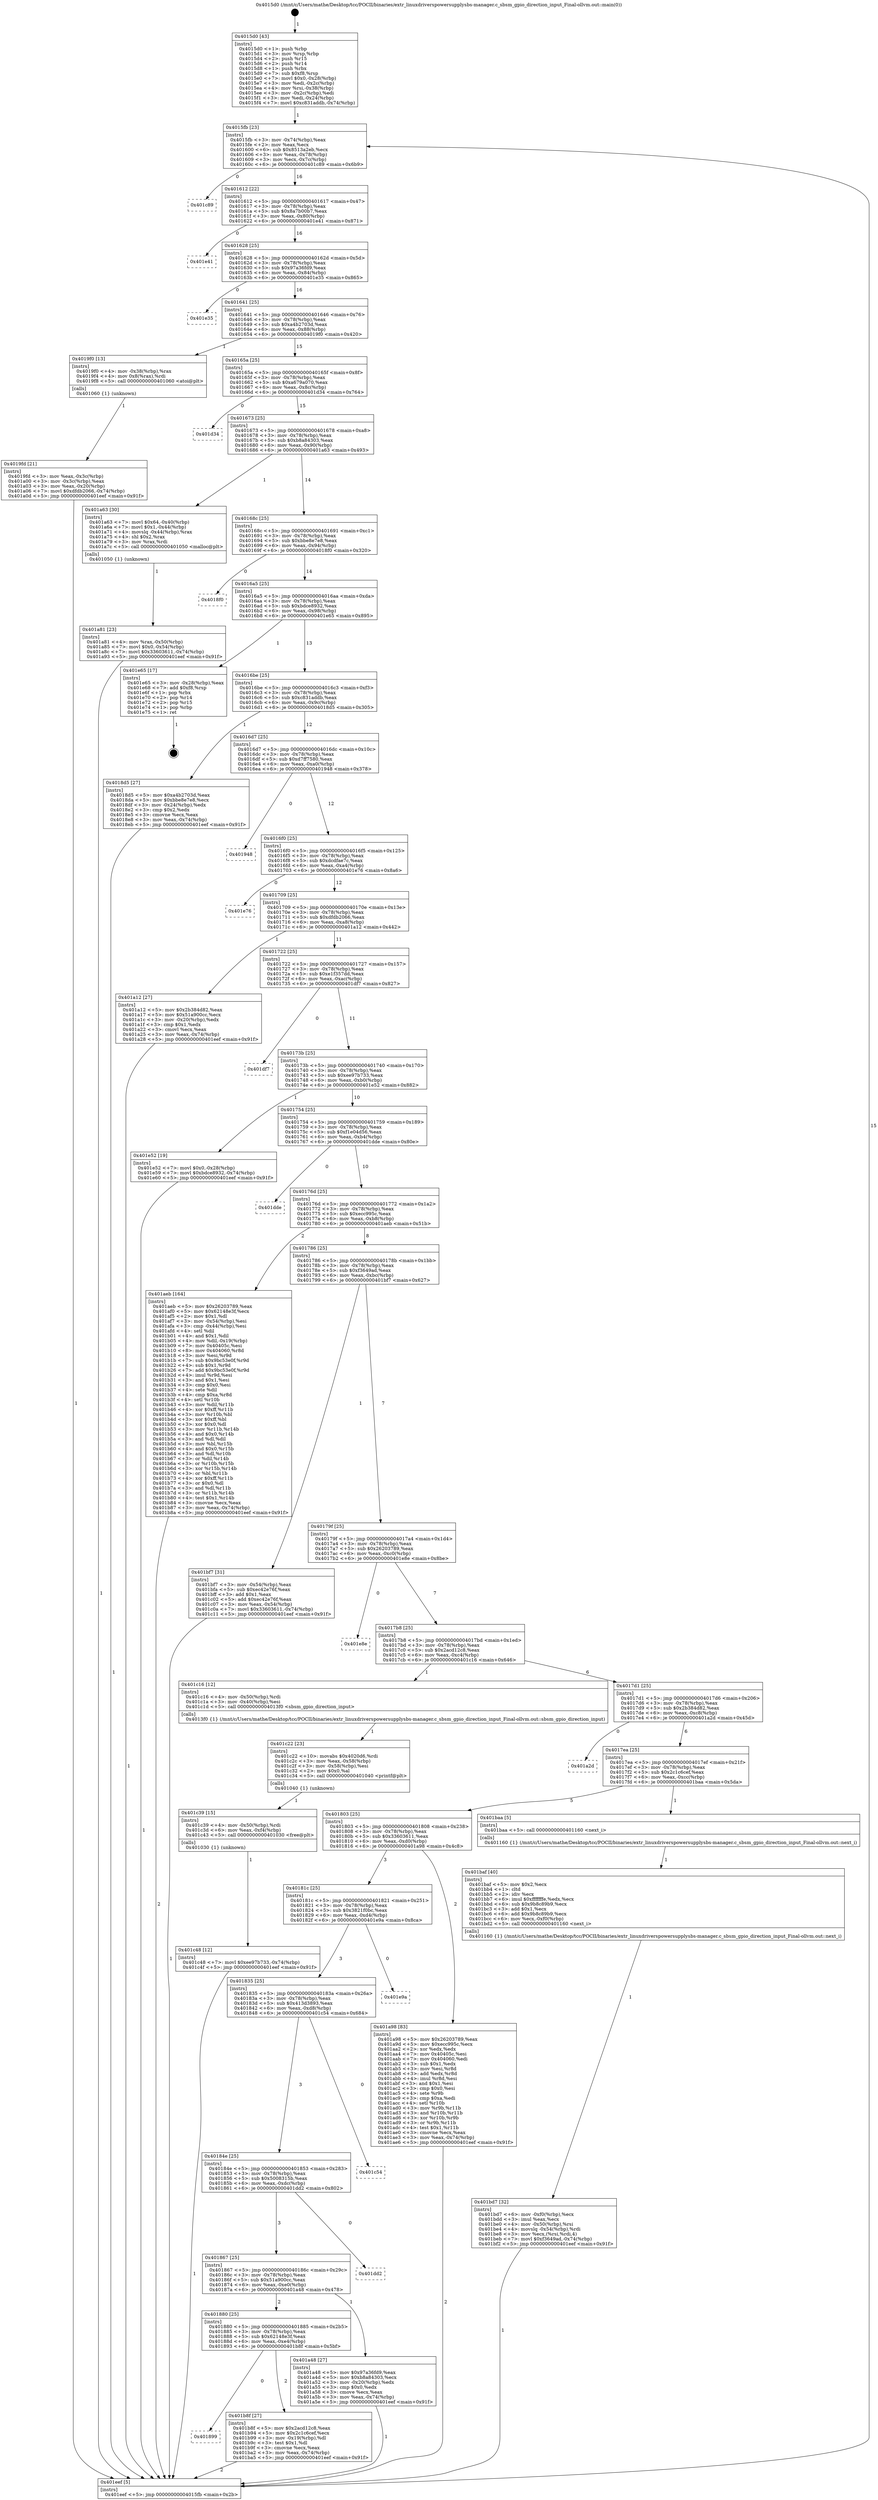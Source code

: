 digraph "0x4015d0" {
  label = "0x4015d0 (/mnt/c/Users/mathe/Desktop/tcc/POCII/binaries/extr_linuxdriverspowersupplysbs-manager.c_sbsm_gpio_direction_input_Final-ollvm.out::main(0))"
  labelloc = "t"
  node[shape=record]

  Entry [label="",width=0.3,height=0.3,shape=circle,fillcolor=black,style=filled]
  "0x4015fb" [label="{
     0x4015fb [23]\l
     | [instrs]\l
     &nbsp;&nbsp;0x4015fb \<+3\>: mov -0x74(%rbp),%eax\l
     &nbsp;&nbsp;0x4015fe \<+2\>: mov %eax,%ecx\l
     &nbsp;&nbsp;0x401600 \<+6\>: sub $0x8513a2eb,%ecx\l
     &nbsp;&nbsp;0x401606 \<+3\>: mov %eax,-0x78(%rbp)\l
     &nbsp;&nbsp;0x401609 \<+3\>: mov %ecx,-0x7c(%rbp)\l
     &nbsp;&nbsp;0x40160c \<+6\>: je 0000000000401c89 \<main+0x6b9\>\l
  }"]
  "0x401c89" [label="{
     0x401c89\l
  }", style=dashed]
  "0x401612" [label="{
     0x401612 [22]\l
     | [instrs]\l
     &nbsp;&nbsp;0x401612 \<+5\>: jmp 0000000000401617 \<main+0x47\>\l
     &nbsp;&nbsp;0x401617 \<+3\>: mov -0x78(%rbp),%eax\l
     &nbsp;&nbsp;0x40161a \<+5\>: sub $0x8a7b00b7,%eax\l
     &nbsp;&nbsp;0x40161f \<+3\>: mov %eax,-0x80(%rbp)\l
     &nbsp;&nbsp;0x401622 \<+6\>: je 0000000000401e41 \<main+0x871\>\l
  }"]
  Exit [label="",width=0.3,height=0.3,shape=circle,fillcolor=black,style=filled,peripheries=2]
  "0x401e41" [label="{
     0x401e41\l
  }", style=dashed]
  "0x401628" [label="{
     0x401628 [25]\l
     | [instrs]\l
     &nbsp;&nbsp;0x401628 \<+5\>: jmp 000000000040162d \<main+0x5d\>\l
     &nbsp;&nbsp;0x40162d \<+3\>: mov -0x78(%rbp),%eax\l
     &nbsp;&nbsp;0x401630 \<+5\>: sub $0x97a36fd9,%eax\l
     &nbsp;&nbsp;0x401635 \<+6\>: mov %eax,-0x84(%rbp)\l
     &nbsp;&nbsp;0x40163b \<+6\>: je 0000000000401e35 \<main+0x865\>\l
  }"]
  "0x401c48" [label="{
     0x401c48 [12]\l
     | [instrs]\l
     &nbsp;&nbsp;0x401c48 \<+7\>: movl $0xee97b733,-0x74(%rbp)\l
     &nbsp;&nbsp;0x401c4f \<+5\>: jmp 0000000000401eef \<main+0x91f\>\l
  }"]
  "0x401e35" [label="{
     0x401e35\l
  }", style=dashed]
  "0x401641" [label="{
     0x401641 [25]\l
     | [instrs]\l
     &nbsp;&nbsp;0x401641 \<+5\>: jmp 0000000000401646 \<main+0x76\>\l
     &nbsp;&nbsp;0x401646 \<+3\>: mov -0x78(%rbp),%eax\l
     &nbsp;&nbsp;0x401649 \<+5\>: sub $0xa4b2703d,%eax\l
     &nbsp;&nbsp;0x40164e \<+6\>: mov %eax,-0x88(%rbp)\l
     &nbsp;&nbsp;0x401654 \<+6\>: je 00000000004019f0 \<main+0x420\>\l
  }"]
  "0x401c39" [label="{
     0x401c39 [15]\l
     | [instrs]\l
     &nbsp;&nbsp;0x401c39 \<+4\>: mov -0x50(%rbp),%rdi\l
     &nbsp;&nbsp;0x401c3d \<+6\>: mov %eax,-0xf4(%rbp)\l
     &nbsp;&nbsp;0x401c43 \<+5\>: call 0000000000401030 \<free@plt\>\l
     | [calls]\l
     &nbsp;&nbsp;0x401030 \{1\} (unknown)\l
  }"]
  "0x4019f0" [label="{
     0x4019f0 [13]\l
     | [instrs]\l
     &nbsp;&nbsp;0x4019f0 \<+4\>: mov -0x38(%rbp),%rax\l
     &nbsp;&nbsp;0x4019f4 \<+4\>: mov 0x8(%rax),%rdi\l
     &nbsp;&nbsp;0x4019f8 \<+5\>: call 0000000000401060 \<atoi@plt\>\l
     | [calls]\l
     &nbsp;&nbsp;0x401060 \{1\} (unknown)\l
  }"]
  "0x40165a" [label="{
     0x40165a [25]\l
     | [instrs]\l
     &nbsp;&nbsp;0x40165a \<+5\>: jmp 000000000040165f \<main+0x8f\>\l
     &nbsp;&nbsp;0x40165f \<+3\>: mov -0x78(%rbp),%eax\l
     &nbsp;&nbsp;0x401662 \<+5\>: sub $0xa679a070,%eax\l
     &nbsp;&nbsp;0x401667 \<+6\>: mov %eax,-0x8c(%rbp)\l
     &nbsp;&nbsp;0x40166d \<+6\>: je 0000000000401d34 \<main+0x764\>\l
  }"]
  "0x401c22" [label="{
     0x401c22 [23]\l
     | [instrs]\l
     &nbsp;&nbsp;0x401c22 \<+10\>: movabs $0x4020d6,%rdi\l
     &nbsp;&nbsp;0x401c2c \<+3\>: mov %eax,-0x58(%rbp)\l
     &nbsp;&nbsp;0x401c2f \<+3\>: mov -0x58(%rbp),%esi\l
     &nbsp;&nbsp;0x401c32 \<+2\>: mov $0x0,%al\l
     &nbsp;&nbsp;0x401c34 \<+5\>: call 0000000000401040 \<printf@plt\>\l
     | [calls]\l
     &nbsp;&nbsp;0x401040 \{1\} (unknown)\l
  }"]
  "0x401d34" [label="{
     0x401d34\l
  }", style=dashed]
  "0x401673" [label="{
     0x401673 [25]\l
     | [instrs]\l
     &nbsp;&nbsp;0x401673 \<+5\>: jmp 0000000000401678 \<main+0xa8\>\l
     &nbsp;&nbsp;0x401678 \<+3\>: mov -0x78(%rbp),%eax\l
     &nbsp;&nbsp;0x40167b \<+5\>: sub $0xb8a84303,%eax\l
     &nbsp;&nbsp;0x401680 \<+6\>: mov %eax,-0x90(%rbp)\l
     &nbsp;&nbsp;0x401686 \<+6\>: je 0000000000401a63 \<main+0x493\>\l
  }"]
  "0x401bd7" [label="{
     0x401bd7 [32]\l
     | [instrs]\l
     &nbsp;&nbsp;0x401bd7 \<+6\>: mov -0xf0(%rbp),%ecx\l
     &nbsp;&nbsp;0x401bdd \<+3\>: imul %eax,%ecx\l
     &nbsp;&nbsp;0x401be0 \<+4\>: mov -0x50(%rbp),%rsi\l
     &nbsp;&nbsp;0x401be4 \<+4\>: movslq -0x54(%rbp),%rdi\l
     &nbsp;&nbsp;0x401be8 \<+3\>: mov %ecx,(%rsi,%rdi,4)\l
     &nbsp;&nbsp;0x401beb \<+7\>: movl $0xf3649ad,-0x74(%rbp)\l
     &nbsp;&nbsp;0x401bf2 \<+5\>: jmp 0000000000401eef \<main+0x91f\>\l
  }"]
  "0x401a63" [label="{
     0x401a63 [30]\l
     | [instrs]\l
     &nbsp;&nbsp;0x401a63 \<+7\>: movl $0x64,-0x40(%rbp)\l
     &nbsp;&nbsp;0x401a6a \<+7\>: movl $0x1,-0x44(%rbp)\l
     &nbsp;&nbsp;0x401a71 \<+4\>: movslq -0x44(%rbp),%rax\l
     &nbsp;&nbsp;0x401a75 \<+4\>: shl $0x2,%rax\l
     &nbsp;&nbsp;0x401a79 \<+3\>: mov %rax,%rdi\l
     &nbsp;&nbsp;0x401a7c \<+5\>: call 0000000000401050 \<malloc@plt\>\l
     | [calls]\l
     &nbsp;&nbsp;0x401050 \{1\} (unknown)\l
  }"]
  "0x40168c" [label="{
     0x40168c [25]\l
     | [instrs]\l
     &nbsp;&nbsp;0x40168c \<+5\>: jmp 0000000000401691 \<main+0xc1\>\l
     &nbsp;&nbsp;0x401691 \<+3\>: mov -0x78(%rbp),%eax\l
     &nbsp;&nbsp;0x401694 \<+5\>: sub $0xbbe8e7e8,%eax\l
     &nbsp;&nbsp;0x401699 \<+6\>: mov %eax,-0x94(%rbp)\l
     &nbsp;&nbsp;0x40169f \<+6\>: je 00000000004018f0 \<main+0x320\>\l
  }"]
  "0x401baf" [label="{
     0x401baf [40]\l
     | [instrs]\l
     &nbsp;&nbsp;0x401baf \<+5\>: mov $0x2,%ecx\l
     &nbsp;&nbsp;0x401bb4 \<+1\>: cltd\l
     &nbsp;&nbsp;0x401bb5 \<+2\>: idiv %ecx\l
     &nbsp;&nbsp;0x401bb7 \<+6\>: imul $0xfffffffe,%edx,%ecx\l
     &nbsp;&nbsp;0x401bbd \<+6\>: sub $0x9b8c89b9,%ecx\l
     &nbsp;&nbsp;0x401bc3 \<+3\>: add $0x1,%ecx\l
     &nbsp;&nbsp;0x401bc6 \<+6\>: add $0x9b8c89b9,%ecx\l
     &nbsp;&nbsp;0x401bcc \<+6\>: mov %ecx,-0xf0(%rbp)\l
     &nbsp;&nbsp;0x401bd2 \<+5\>: call 0000000000401160 \<next_i\>\l
     | [calls]\l
     &nbsp;&nbsp;0x401160 \{1\} (/mnt/c/Users/mathe/Desktop/tcc/POCII/binaries/extr_linuxdriverspowersupplysbs-manager.c_sbsm_gpio_direction_input_Final-ollvm.out::next_i)\l
  }"]
  "0x4018f0" [label="{
     0x4018f0\l
  }", style=dashed]
  "0x4016a5" [label="{
     0x4016a5 [25]\l
     | [instrs]\l
     &nbsp;&nbsp;0x4016a5 \<+5\>: jmp 00000000004016aa \<main+0xda\>\l
     &nbsp;&nbsp;0x4016aa \<+3\>: mov -0x78(%rbp),%eax\l
     &nbsp;&nbsp;0x4016ad \<+5\>: sub $0xbdce8932,%eax\l
     &nbsp;&nbsp;0x4016b2 \<+6\>: mov %eax,-0x98(%rbp)\l
     &nbsp;&nbsp;0x4016b8 \<+6\>: je 0000000000401e65 \<main+0x895\>\l
  }"]
  "0x401899" [label="{
     0x401899\l
  }", style=dashed]
  "0x401e65" [label="{
     0x401e65 [17]\l
     | [instrs]\l
     &nbsp;&nbsp;0x401e65 \<+3\>: mov -0x28(%rbp),%eax\l
     &nbsp;&nbsp;0x401e68 \<+7\>: add $0xf8,%rsp\l
     &nbsp;&nbsp;0x401e6f \<+1\>: pop %rbx\l
     &nbsp;&nbsp;0x401e70 \<+2\>: pop %r14\l
     &nbsp;&nbsp;0x401e72 \<+2\>: pop %r15\l
     &nbsp;&nbsp;0x401e74 \<+1\>: pop %rbp\l
     &nbsp;&nbsp;0x401e75 \<+1\>: ret\l
  }"]
  "0x4016be" [label="{
     0x4016be [25]\l
     | [instrs]\l
     &nbsp;&nbsp;0x4016be \<+5\>: jmp 00000000004016c3 \<main+0xf3\>\l
     &nbsp;&nbsp;0x4016c3 \<+3\>: mov -0x78(%rbp),%eax\l
     &nbsp;&nbsp;0x4016c6 \<+5\>: sub $0xc831addb,%eax\l
     &nbsp;&nbsp;0x4016cb \<+6\>: mov %eax,-0x9c(%rbp)\l
     &nbsp;&nbsp;0x4016d1 \<+6\>: je 00000000004018d5 \<main+0x305\>\l
  }"]
  "0x401b8f" [label="{
     0x401b8f [27]\l
     | [instrs]\l
     &nbsp;&nbsp;0x401b8f \<+5\>: mov $0x2acd12c8,%eax\l
     &nbsp;&nbsp;0x401b94 \<+5\>: mov $0x2c1c6cef,%ecx\l
     &nbsp;&nbsp;0x401b99 \<+3\>: mov -0x19(%rbp),%dl\l
     &nbsp;&nbsp;0x401b9c \<+3\>: test $0x1,%dl\l
     &nbsp;&nbsp;0x401b9f \<+3\>: cmovne %ecx,%eax\l
     &nbsp;&nbsp;0x401ba2 \<+3\>: mov %eax,-0x74(%rbp)\l
     &nbsp;&nbsp;0x401ba5 \<+5\>: jmp 0000000000401eef \<main+0x91f\>\l
  }"]
  "0x4018d5" [label="{
     0x4018d5 [27]\l
     | [instrs]\l
     &nbsp;&nbsp;0x4018d5 \<+5\>: mov $0xa4b2703d,%eax\l
     &nbsp;&nbsp;0x4018da \<+5\>: mov $0xbbe8e7e8,%ecx\l
     &nbsp;&nbsp;0x4018df \<+3\>: mov -0x24(%rbp),%edx\l
     &nbsp;&nbsp;0x4018e2 \<+3\>: cmp $0x2,%edx\l
     &nbsp;&nbsp;0x4018e5 \<+3\>: cmovne %ecx,%eax\l
     &nbsp;&nbsp;0x4018e8 \<+3\>: mov %eax,-0x74(%rbp)\l
     &nbsp;&nbsp;0x4018eb \<+5\>: jmp 0000000000401eef \<main+0x91f\>\l
  }"]
  "0x4016d7" [label="{
     0x4016d7 [25]\l
     | [instrs]\l
     &nbsp;&nbsp;0x4016d7 \<+5\>: jmp 00000000004016dc \<main+0x10c\>\l
     &nbsp;&nbsp;0x4016dc \<+3\>: mov -0x78(%rbp),%eax\l
     &nbsp;&nbsp;0x4016df \<+5\>: sub $0xd7ff7580,%eax\l
     &nbsp;&nbsp;0x4016e4 \<+6\>: mov %eax,-0xa0(%rbp)\l
     &nbsp;&nbsp;0x4016ea \<+6\>: je 0000000000401948 \<main+0x378\>\l
  }"]
  "0x401eef" [label="{
     0x401eef [5]\l
     | [instrs]\l
     &nbsp;&nbsp;0x401eef \<+5\>: jmp 00000000004015fb \<main+0x2b\>\l
  }"]
  "0x4015d0" [label="{
     0x4015d0 [43]\l
     | [instrs]\l
     &nbsp;&nbsp;0x4015d0 \<+1\>: push %rbp\l
     &nbsp;&nbsp;0x4015d1 \<+3\>: mov %rsp,%rbp\l
     &nbsp;&nbsp;0x4015d4 \<+2\>: push %r15\l
     &nbsp;&nbsp;0x4015d6 \<+2\>: push %r14\l
     &nbsp;&nbsp;0x4015d8 \<+1\>: push %rbx\l
     &nbsp;&nbsp;0x4015d9 \<+7\>: sub $0xf8,%rsp\l
     &nbsp;&nbsp;0x4015e0 \<+7\>: movl $0x0,-0x28(%rbp)\l
     &nbsp;&nbsp;0x4015e7 \<+3\>: mov %edi,-0x2c(%rbp)\l
     &nbsp;&nbsp;0x4015ea \<+4\>: mov %rsi,-0x38(%rbp)\l
     &nbsp;&nbsp;0x4015ee \<+3\>: mov -0x2c(%rbp),%edi\l
     &nbsp;&nbsp;0x4015f1 \<+3\>: mov %edi,-0x24(%rbp)\l
     &nbsp;&nbsp;0x4015f4 \<+7\>: movl $0xc831addb,-0x74(%rbp)\l
  }"]
  "0x4019fd" [label="{
     0x4019fd [21]\l
     | [instrs]\l
     &nbsp;&nbsp;0x4019fd \<+3\>: mov %eax,-0x3c(%rbp)\l
     &nbsp;&nbsp;0x401a00 \<+3\>: mov -0x3c(%rbp),%eax\l
     &nbsp;&nbsp;0x401a03 \<+3\>: mov %eax,-0x20(%rbp)\l
     &nbsp;&nbsp;0x401a06 \<+7\>: movl $0xdfdb2066,-0x74(%rbp)\l
     &nbsp;&nbsp;0x401a0d \<+5\>: jmp 0000000000401eef \<main+0x91f\>\l
  }"]
  "0x401a81" [label="{
     0x401a81 [23]\l
     | [instrs]\l
     &nbsp;&nbsp;0x401a81 \<+4\>: mov %rax,-0x50(%rbp)\l
     &nbsp;&nbsp;0x401a85 \<+7\>: movl $0x0,-0x54(%rbp)\l
     &nbsp;&nbsp;0x401a8c \<+7\>: movl $0x33603611,-0x74(%rbp)\l
     &nbsp;&nbsp;0x401a93 \<+5\>: jmp 0000000000401eef \<main+0x91f\>\l
  }"]
  "0x401948" [label="{
     0x401948\l
  }", style=dashed]
  "0x4016f0" [label="{
     0x4016f0 [25]\l
     | [instrs]\l
     &nbsp;&nbsp;0x4016f0 \<+5\>: jmp 00000000004016f5 \<main+0x125\>\l
     &nbsp;&nbsp;0x4016f5 \<+3\>: mov -0x78(%rbp),%eax\l
     &nbsp;&nbsp;0x4016f8 \<+5\>: sub $0xdcdfae7c,%eax\l
     &nbsp;&nbsp;0x4016fd \<+6\>: mov %eax,-0xa4(%rbp)\l
     &nbsp;&nbsp;0x401703 \<+6\>: je 0000000000401e76 \<main+0x8a6\>\l
  }"]
  "0x401880" [label="{
     0x401880 [25]\l
     | [instrs]\l
     &nbsp;&nbsp;0x401880 \<+5\>: jmp 0000000000401885 \<main+0x2b5\>\l
     &nbsp;&nbsp;0x401885 \<+3\>: mov -0x78(%rbp),%eax\l
     &nbsp;&nbsp;0x401888 \<+5\>: sub $0x62148e3f,%eax\l
     &nbsp;&nbsp;0x40188d \<+6\>: mov %eax,-0xe4(%rbp)\l
     &nbsp;&nbsp;0x401893 \<+6\>: je 0000000000401b8f \<main+0x5bf\>\l
  }"]
  "0x401e76" [label="{
     0x401e76\l
  }", style=dashed]
  "0x401709" [label="{
     0x401709 [25]\l
     | [instrs]\l
     &nbsp;&nbsp;0x401709 \<+5\>: jmp 000000000040170e \<main+0x13e\>\l
     &nbsp;&nbsp;0x40170e \<+3\>: mov -0x78(%rbp),%eax\l
     &nbsp;&nbsp;0x401711 \<+5\>: sub $0xdfdb2066,%eax\l
     &nbsp;&nbsp;0x401716 \<+6\>: mov %eax,-0xa8(%rbp)\l
     &nbsp;&nbsp;0x40171c \<+6\>: je 0000000000401a12 \<main+0x442\>\l
  }"]
  "0x401a48" [label="{
     0x401a48 [27]\l
     | [instrs]\l
     &nbsp;&nbsp;0x401a48 \<+5\>: mov $0x97a36fd9,%eax\l
     &nbsp;&nbsp;0x401a4d \<+5\>: mov $0xb8a84303,%ecx\l
     &nbsp;&nbsp;0x401a52 \<+3\>: mov -0x20(%rbp),%edx\l
     &nbsp;&nbsp;0x401a55 \<+3\>: cmp $0x0,%edx\l
     &nbsp;&nbsp;0x401a58 \<+3\>: cmove %ecx,%eax\l
     &nbsp;&nbsp;0x401a5b \<+3\>: mov %eax,-0x74(%rbp)\l
     &nbsp;&nbsp;0x401a5e \<+5\>: jmp 0000000000401eef \<main+0x91f\>\l
  }"]
  "0x401a12" [label="{
     0x401a12 [27]\l
     | [instrs]\l
     &nbsp;&nbsp;0x401a12 \<+5\>: mov $0x2b384d82,%eax\l
     &nbsp;&nbsp;0x401a17 \<+5\>: mov $0x51a900cc,%ecx\l
     &nbsp;&nbsp;0x401a1c \<+3\>: mov -0x20(%rbp),%edx\l
     &nbsp;&nbsp;0x401a1f \<+3\>: cmp $0x1,%edx\l
     &nbsp;&nbsp;0x401a22 \<+3\>: cmovl %ecx,%eax\l
     &nbsp;&nbsp;0x401a25 \<+3\>: mov %eax,-0x74(%rbp)\l
     &nbsp;&nbsp;0x401a28 \<+5\>: jmp 0000000000401eef \<main+0x91f\>\l
  }"]
  "0x401722" [label="{
     0x401722 [25]\l
     | [instrs]\l
     &nbsp;&nbsp;0x401722 \<+5\>: jmp 0000000000401727 \<main+0x157\>\l
     &nbsp;&nbsp;0x401727 \<+3\>: mov -0x78(%rbp),%eax\l
     &nbsp;&nbsp;0x40172a \<+5\>: sub $0xe1f357dd,%eax\l
     &nbsp;&nbsp;0x40172f \<+6\>: mov %eax,-0xac(%rbp)\l
     &nbsp;&nbsp;0x401735 \<+6\>: je 0000000000401df7 \<main+0x827\>\l
  }"]
  "0x401867" [label="{
     0x401867 [25]\l
     | [instrs]\l
     &nbsp;&nbsp;0x401867 \<+5\>: jmp 000000000040186c \<main+0x29c\>\l
     &nbsp;&nbsp;0x40186c \<+3\>: mov -0x78(%rbp),%eax\l
     &nbsp;&nbsp;0x40186f \<+5\>: sub $0x51a900cc,%eax\l
     &nbsp;&nbsp;0x401874 \<+6\>: mov %eax,-0xe0(%rbp)\l
     &nbsp;&nbsp;0x40187a \<+6\>: je 0000000000401a48 \<main+0x478\>\l
  }"]
  "0x401df7" [label="{
     0x401df7\l
  }", style=dashed]
  "0x40173b" [label="{
     0x40173b [25]\l
     | [instrs]\l
     &nbsp;&nbsp;0x40173b \<+5\>: jmp 0000000000401740 \<main+0x170\>\l
     &nbsp;&nbsp;0x401740 \<+3\>: mov -0x78(%rbp),%eax\l
     &nbsp;&nbsp;0x401743 \<+5\>: sub $0xee97b733,%eax\l
     &nbsp;&nbsp;0x401748 \<+6\>: mov %eax,-0xb0(%rbp)\l
     &nbsp;&nbsp;0x40174e \<+6\>: je 0000000000401e52 \<main+0x882\>\l
  }"]
  "0x401dd2" [label="{
     0x401dd2\l
  }", style=dashed]
  "0x401e52" [label="{
     0x401e52 [19]\l
     | [instrs]\l
     &nbsp;&nbsp;0x401e52 \<+7\>: movl $0x0,-0x28(%rbp)\l
     &nbsp;&nbsp;0x401e59 \<+7\>: movl $0xbdce8932,-0x74(%rbp)\l
     &nbsp;&nbsp;0x401e60 \<+5\>: jmp 0000000000401eef \<main+0x91f\>\l
  }"]
  "0x401754" [label="{
     0x401754 [25]\l
     | [instrs]\l
     &nbsp;&nbsp;0x401754 \<+5\>: jmp 0000000000401759 \<main+0x189\>\l
     &nbsp;&nbsp;0x401759 \<+3\>: mov -0x78(%rbp),%eax\l
     &nbsp;&nbsp;0x40175c \<+5\>: sub $0xf1e04d56,%eax\l
     &nbsp;&nbsp;0x401761 \<+6\>: mov %eax,-0xb4(%rbp)\l
     &nbsp;&nbsp;0x401767 \<+6\>: je 0000000000401dde \<main+0x80e\>\l
  }"]
  "0x40184e" [label="{
     0x40184e [25]\l
     | [instrs]\l
     &nbsp;&nbsp;0x40184e \<+5\>: jmp 0000000000401853 \<main+0x283\>\l
     &nbsp;&nbsp;0x401853 \<+3\>: mov -0x78(%rbp),%eax\l
     &nbsp;&nbsp;0x401856 \<+5\>: sub $0x5008315b,%eax\l
     &nbsp;&nbsp;0x40185b \<+6\>: mov %eax,-0xdc(%rbp)\l
     &nbsp;&nbsp;0x401861 \<+6\>: je 0000000000401dd2 \<main+0x802\>\l
  }"]
  "0x401dde" [label="{
     0x401dde\l
  }", style=dashed]
  "0x40176d" [label="{
     0x40176d [25]\l
     | [instrs]\l
     &nbsp;&nbsp;0x40176d \<+5\>: jmp 0000000000401772 \<main+0x1a2\>\l
     &nbsp;&nbsp;0x401772 \<+3\>: mov -0x78(%rbp),%eax\l
     &nbsp;&nbsp;0x401775 \<+5\>: sub $0xecc995c,%eax\l
     &nbsp;&nbsp;0x40177a \<+6\>: mov %eax,-0xb8(%rbp)\l
     &nbsp;&nbsp;0x401780 \<+6\>: je 0000000000401aeb \<main+0x51b\>\l
  }"]
  "0x401c54" [label="{
     0x401c54\l
  }", style=dashed]
  "0x401aeb" [label="{
     0x401aeb [164]\l
     | [instrs]\l
     &nbsp;&nbsp;0x401aeb \<+5\>: mov $0x26203789,%eax\l
     &nbsp;&nbsp;0x401af0 \<+5\>: mov $0x62148e3f,%ecx\l
     &nbsp;&nbsp;0x401af5 \<+2\>: mov $0x1,%dl\l
     &nbsp;&nbsp;0x401af7 \<+3\>: mov -0x54(%rbp),%esi\l
     &nbsp;&nbsp;0x401afa \<+3\>: cmp -0x44(%rbp),%esi\l
     &nbsp;&nbsp;0x401afd \<+4\>: setl %dil\l
     &nbsp;&nbsp;0x401b01 \<+4\>: and $0x1,%dil\l
     &nbsp;&nbsp;0x401b05 \<+4\>: mov %dil,-0x19(%rbp)\l
     &nbsp;&nbsp;0x401b09 \<+7\>: mov 0x40405c,%esi\l
     &nbsp;&nbsp;0x401b10 \<+8\>: mov 0x404060,%r8d\l
     &nbsp;&nbsp;0x401b18 \<+3\>: mov %esi,%r9d\l
     &nbsp;&nbsp;0x401b1b \<+7\>: sub $0x9bc53e0f,%r9d\l
     &nbsp;&nbsp;0x401b22 \<+4\>: sub $0x1,%r9d\l
     &nbsp;&nbsp;0x401b26 \<+7\>: add $0x9bc53e0f,%r9d\l
     &nbsp;&nbsp;0x401b2d \<+4\>: imul %r9d,%esi\l
     &nbsp;&nbsp;0x401b31 \<+3\>: and $0x1,%esi\l
     &nbsp;&nbsp;0x401b34 \<+3\>: cmp $0x0,%esi\l
     &nbsp;&nbsp;0x401b37 \<+4\>: sete %dil\l
     &nbsp;&nbsp;0x401b3b \<+4\>: cmp $0xa,%r8d\l
     &nbsp;&nbsp;0x401b3f \<+4\>: setl %r10b\l
     &nbsp;&nbsp;0x401b43 \<+3\>: mov %dil,%r11b\l
     &nbsp;&nbsp;0x401b46 \<+4\>: xor $0xff,%r11b\l
     &nbsp;&nbsp;0x401b4a \<+3\>: mov %r10b,%bl\l
     &nbsp;&nbsp;0x401b4d \<+3\>: xor $0xff,%bl\l
     &nbsp;&nbsp;0x401b50 \<+3\>: xor $0x0,%dl\l
     &nbsp;&nbsp;0x401b53 \<+3\>: mov %r11b,%r14b\l
     &nbsp;&nbsp;0x401b56 \<+4\>: and $0x0,%r14b\l
     &nbsp;&nbsp;0x401b5a \<+3\>: and %dl,%dil\l
     &nbsp;&nbsp;0x401b5d \<+3\>: mov %bl,%r15b\l
     &nbsp;&nbsp;0x401b60 \<+4\>: and $0x0,%r15b\l
     &nbsp;&nbsp;0x401b64 \<+3\>: and %dl,%r10b\l
     &nbsp;&nbsp;0x401b67 \<+3\>: or %dil,%r14b\l
     &nbsp;&nbsp;0x401b6a \<+3\>: or %r10b,%r15b\l
     &nbsp;&nbsp;0x401b6d \<+3\>: xor %r15b,%r14b\l
     &nbsp;&nbsp;0x401b70 \<+3\>: or %bl,%r11b\l
     &nbsp;&nbsp;0x401b73 \<+4\>: xor $0xff,%r11b\l
     &nbsp;&nbsp;0x401b77 \<+3\>: or $0x0,%dl\l
     &nbsp;&nbsp;0x401b7a \<+3\>: and %dl,%r11b\l
     &nbsp;&nbsp;0x401b7d \<+3\>: or %r11b,%r14b\l
     &nbsp;&nbsp;0x401b80 \<+4\>: test $0x1,%r14b\l
     &nbsp;&nbsp;0x401b84 \<+3\>: cmovne %ecx,%eax\l
     &nbsp;&nbsp;0x401b87 \<+3\>: mov %eax,-0x74(%rbp)\l
     &nbsp;&nbsp;0x401b8a \<+5\>: jmp 0000000000401eef \<main+0x91f\>\l
  }"]
  "0x401786" [label="{
     0x401786 [25]\l
     | [instrs]\l
     &nbsp;&nbsp;0x401786 \<+5\>: jmp 000000000040178b \<main+0x1bb\>\l
     &nbsp;&nbsp;0x40178b \<+3\>: mov -0x78(%rbp),%eax\l
     &nbsp;&nbsp;0x40178e \<+5\>: sub $0xf3649ad,%eax\l
     &nbsp;&nbsp;0x401793 \<+6\>: mov %eax,-0xbc(%rbp)\l
     &nbsp;&nbsp;0x401799 \<+6\>: je 0000000000401bf7 \<main+0x627\>\l
  }"]
  "0x401835" [label="{
     0x401835 [25]\l
     | [instrs]\l
     &nbsp;&nbsp;0x401835 \<+5\>: jmp 000000000040183a \<main+0x26a\>\l
     &nbsp;&nbsp;0x40183a \<+3\>: mov -0x78(%rbp),%eax\l
     &nbsp;&nbsp;0x40183d \<+5\>: sub $0x413d3893,%eax\l
     &nbsp;&nbsp;0x401842 \<+6\>: mov %eax,-0xd8(%rbp)\l
     &nbsp;&nbsp;0x401848 \<+6\>: je 0000000000401c54 \<main+0x684\>\l
  }"]
  "0x401bf7" [label="{
     0x401bf7 [31]\l
     | [instrs]\l
     &nbsp;&nbsp;0x401bf7 \<+3\>: mov -0x54(%rbp),%eax\l
     &nbsp;&nbsp;0x401bfa \<+5\>: sub $0xec42e76f,%eax\l
     &nbsp;&nbsp;0x401bff \<+3\>: add $0x1,%eax\l
     &nbsp;&nbsp;0x401c02 \<+5\>: add $0xec42e76f,%eax\l
     &nbsp;&nbsp;0x401c07 \<+3\>: mov %eax,-0x54(%rbp)\l
     &nbsp;&nbsp;0x401c0a \<+7\>: movl $0x33603611,-0x74(%rbp)\l
     &nbsp;&nbsp;0x401c11 \<+5\>: jmp 0000000000401eef \<main+0x91f\>\l
  }"]
  "0x40179f" [label="{
     0x40179f [25]\l
     | [instrs]\l
     &nbsp;&nbsp;0x40179f \<+5\>: jmp 00000000004017a4 \<main+0x1d4\>\l
     &nbsp;&nbsp;0x4017a4 \<+3\>: mov -0x78(%rbp),%eax\l
     &nbsp;&nbsp;0x4017a7 \<+5\>: sub $0x26203789,%eax\l
     &nbsp;&nbsp;0x4017ac \<+6\>: mov %eax,-0xc0(%rbp)\l
     &nbsp;&nbsp;0x4017b2 \<+6\>: je 0000000000401e8e \<main+0x8be\>\l
  }"]
  "0x401e9a" [label="{
     0x401e9a\l
  }", style=dashed]
  "0x401e8e" [label="{
     0x401e8e\l
  }", style=dashed]
  "0x4017b8" [label="{
     0x4017b8 [25]\l
     | [instrs]\l
     &nbsp;&nbsp;0x4017b8 \<+5\>: jmp 00000000004017bd \<main+0x1ed\>\l
     &nbsp;&nbsp;0x4017bd \<+3\>: mov -0x78(%rbp),%eax\l
     &nbsp;&nbsp;0x4017c0 \<+5\>: sub $0x2acd12c8,%eax\l
     &nbsp;&nbsp;0x4017c5 \<+6\>: mov %eax,-0xc4(%rbp)\l
     &nbsp;&nbsp;0x4017cb \<+6\>: je 0000000000401c16 \<main+0x646\>\l
  }"]
  "0x40181c" [label="{
     0x40181c [25]\l
     | [instrs]\l
     &nbsp;&nbsp;0x40181c \<+5\>: jmp 0000000000401821 \<main+0x251\>\l
     &nbsp;&nbsp;0x401821 \<+3\>: mov -0x78(%rbp),%eax\l
     &nbsp;&nbsp;0x401824 \<+5\>: sub $0x3821f0bc,%eax\l
     &nbsp;&nbsp;0x401829 \<+6\>: mov %eax,-0xd4(%rbp)\l
     &nbsp;&nbsp;0x40182f \<+6\>: je 0000000000401e9a \<main+0x8ca\>\l
  }"]
  "0x401c16" [label="{
     0x401c16 [12]\l
     | [instrs]\l
     &nbsp;&nbsp;0x401c16 \<+4\>: mov -0x50(%rbp),%rdi\l
     &nbsp;&nbsp;0x401c1a \<+3\>: mov -0x40(%rbp),%esi\l
     &nbsp;&nbsp;0x401c1d \<+5\>: call 00000000004013f0 \<sbsm_gpio_direction_input\>\l
     | [calls]\l
     &nbsp;&nbsp;0x4013f0 \{1\} (/mnt/c/Users/mathe/Desktop/tcc/POCII/binaries/extr_linuxdriverspowersupplysbs-manager.c_sbsm_gpio_direction_input_Final-ollvm.out::sbsm_gpio_direction_input)\l
  }"]
  "0x4017d1" [label="{
     0x4017d1 [25]\l
     | [instrs]\l
     &nbsp;&nbsp;0x4017d1 \<+5\>: jmp 00000000004017d6 \<main+0x206\>\l
     &nbsp;&nbsp;0x4017d6 \<+3\>: mov -0x78(%rbp),%eax\l
     &nbsp;&nbsp;0x4017d9 \<+5\>: sub $0x2b384d82,%eax\l
     &nbsp;&nbsp;0x4017de \<+6\>: mov %eax,-0xc8(%rbp)\l
     &nbsp;&nbsp;0x4017e4 \<+6\>: je 0000000000401a2d \<main+0x45d\>\l
  }"]
  "0x401a98" [label="{
     0x401a98 [83]\l
     | [instrs]\l
     &nbsp;&nbsp;0x401a98 \<+5\>: mov $0x26203789,%eax\l
     &nbsp;&nbsp;0x401a9d \<+5\>: mov $0xecc995c,%ecx\l
     &nbsp;&nbsp;0x401aa2 \<+2\>: xor %edx,%edx\l
     &nbsp;&nbsp;0x401aa4 \<+7\>: mov 0x40405c,%esi\l
     &nbsp;&nbsp;0x401aab \<+7\>: mov 0x404060,%edi\l
     &nbsp;&nbsp;0x401ab2 \<+3\>: sub $0x1,%edx\l
     &nbsp;&nbsp;0x401ab5 \<+3\>: mov %esi,%r8d\l
     &nbsp;&nbsp;0x401ab8 \<+3\>: add %edx,%r8d\l
     &nbsp;&nbsp;0x401abb \<+4\>: imul %r8d,%esi\l
     &nbsp;&nbsp;0x401abf \<+3\>: and $0x1,%esi\l
     &nbsp;&nbsp;0x401ac2 \<+3\>: cmp $0x0,%esi\l
     &nbsp;&nbsp;0x401ac5 \<+4\>: sete %r9b\l
     &nbsp;&nbsp;0x401ac9 \<+3\>: cmp $0xa,%edi\l
     &nbsp;&nbsp;0x401acc \<+4\>: setl %r10b\l
     &nbsp;&nbsp;0x401ad0 \<+3\>: mov %r9b,%r11b\l
     &nbsp;&nbsp;0x401ad3 \<+3\>: and %r10b,%r11b\l
     &nbsp;&nbsp;0x401ad6 \<+3\>: xor %r10b,%r9b\l
     &nbsp;&nbsp;0x401ad9 \<+3\>: or %r9b,%r11b\l
     &nbsp;&nbsp;0x401adc \<+4\>: test $0x1,%r11b\l
     &nbsp;&nbsp;0x401ae0 \<+3\>: cmovne %ecx,%eax\l
     &nbsp;&nbsp;0x401ae3 \<+3\>: mov %eax,-0x74(%rbp)\l
     &nbsp;&nbsp;0x401ae6 \<+5\>: jmp 0000000000401eef \<main+0x91f\>\l
  }"]
  "0x401a2d" [label="{
     0x401a2d\l
  }", style=dashed]
  "0x4017ea" [label="{
     0x4017ea [25]\l
     | [instrs]\l
     &nbsp;&nbsp;0x4017ea \<+5\>: jmp 00000000004017ef \<main+0x21f\>\l
     &nbsp;&nbsp;0x4017ef \<+3\>: mov -0x78(%rbp),%eax\l
     &nbsp;&nbsp;0x4017f2 \<+5\>: sub $0x2c1c6cef,%eax\l
     &nbsp;&nbsp;0x4017f7 \<+6\>: mov %eax,-0xcc(%rbp)\l
     &nbsp;&nbsp;0x4017fd \<+6\>: je 0000000000401baa \<main+0x5da\>\l
  }"]
  "0x401803" [label="{
     0x401803 [25]\l
     | [instrs]\l
     &nbsp;&nbsp;0x401803 \<+5\>: jmp 0000000000401808 \<main+0x238\>\l
     &nbsp;&nbsp;0x401808 \<+3\>: mov -0x78(%rbp),%eax\l
     &nbsp;&nbsp;0x40180b \<+5\>: sub $0x33603611,%eax\l
     &nbsp;&nbsp;0x401810 \<+6\>: mov %eax,-0xd0(%rbp)\l
     &nbsp;&nbsp;0x401816 \<+6\>: je 0000000000401a98 \<main+0x4c8\>\l
  }"]
  "0x401baa" [label="{
     0x401baa [5]\l
     | [instrs]\l
     &nbsp;&nbsp;0x401baa \<+5\>: call 0000000000401160 \<next_i\>\l
     | [calls]\l
     &nbsp;&nbsp;0x401160 \{1\} (/mnt/c/Users/mathe/Desktop/tcc/POCII/binaries/extr_linuxdriverspowersupplysbs-manager.c_sbsm_gpio_direction_input_Final-ollvm.out::next_i)\l
  }"]
  Entry -> "0x4015d0" [label=" 1"]
  "0x4015fb" -> "0x401c89" [label=" 0"]
  "0x4015fb" -> "0x401612" [label=" 16"]
  "0x401e65" -> Exit [label=" 1"]
  "0x401612" -> "0x401e41" [label=" 0"]
  "0x401612" -> "0x401628" [label=" 16"]
  "0x401e52" -> "0x401eef" [label=" 1"]
  "0x401628" -> "0x401e35" [label=" 0"]
  "0x401628" -> "0x401641" [label=" 16"]
  "0x401c48" -> "0x401eef" [label=" 1"]
  "0x401641" -> "0x4019f0" [label=" 1"]
  "0x401641" -> "0x40165a" [label=" 15"]
  "0x401c39" -> "0x401c48" [label=" 1"]
  "0x40165a" -> "0x401d34" [label=" 0"]
  "0x40165a" -> "0x401673" [label=" 15"]
  "0x401c22" -> "0x401c39" [label=" 1"]
  "0x401673" -> "0x401a63" [label=" 1"]
  "0x401673" -> "0x40168c" [label=" 14"]
  "0x401c16" -> "0x401c22" [label=" 1"]
  "0x40168c" -> "0x4018f0" [label=" 0"]
  "0x40168c" -> "0x4016a5" [label=" 14"]
  "0x401bf7" -> "0x401eef" [label=" 1"]
  "0x4016a5" -> "0x401e65" [label=" 1"]
  "0x4016a5" -> "0x4016be" [label=" 13"]
  "0x401bd7" -> "0x401eef" [label=" 1"]
  "0x4016be" -> "0x4018d5" [label=" 1"]
  "0x4016be" -> "0x4016d7" [label=" 12"]
  "0x4018d5" -> "0x401eef" [label=" 1"]
  "0x4015d0" -> "0x4015fb" [label=" 1"]
  "0x401eef" -> "0x4015fb" [label=" 15"]
  "0x4019f0" -> "0x4019fd" [label=" 1"]
  "0x4019fd" -> "0x401eef" [label=" 1"]
  "0x401baf" -> "0x401bd7" [label=" 1"]
  "0x4016d7" -> "0x401948" [label=" 0"]
  "0x4016d7" -> "0x4016f0" [label=" 12"]
  "0x401b8f" -> "0x401eef" [label=" 2"]
  "0x4016f0" -> "0x401e76" [label=" 0"]
  "0x4016f0" -> "0x401709" [label=" 12"]
  "0x401880" -> "0x401899" [label=" 0"]
  "0x401709" -> "0x401a12" [label=" 1"]
  "0x401709" -> "0x401722" [label=" 11"]
  "0x401a12" -> "0x401eef" [label=" 1"]
  "0x401880" -> "0x401b8f" [label=" 2"]
  "0x401722" -> "0x401df7" [label=" 0"]
  "0x401722" -> "0x40173b" [label=" 11"]
  "0x401aeb" -> "0x401eef" [label=" 2"]
  "0x40173b" -> "0x401e52" [label=" 1"]
  "0x40173b" -> "0x401754" [label=" 10"]
  "0x401a98" -> "0x401eef" [label=" 2"]
  "0x401754" -> "0x401dde" [label=" 0"]
  "0x401754" -> "0x40176d" [label=" 10"]
  "0x401a63" -> "0x401a81" [label=" 1"]
  "0x40176d" -> "0x401aeb" [label=" 2"]
  "0x40176d" -> "0x401786" [label=" 8"]
  "0x401a48" -> "0x401eef" [label=" 1"]
  "0x401786" -> "0x401bf7" [label=" 1"]
  "0x401786" -> "0x40179f" [label=" 7"]
  "0x401867" -> "0x401a48" [label=" 1"]
  "0x40179f" -> "0x401e8e" [label=" 0"]
  "0x40179f" -> "0x4017b8" [label=" 7"]
  "0x401baa" -> "0x401baf" [label=" 1"]
  "0x4017b8" -> "0x401c16" [label=" 1"]
  "0x4017b8" -> "0x4017d1" [label=" 6"]
  "0x40184e" -> "0x401dd2" [label=" 0"]
  "0x4017d1" -> "0x401a2d" [label=" 0"]
  "0x4017d1" -> "0x4017ea" [label=" 6"]
  "0x401a81" -> "0x401eef" [label=" 1"]
  "0x4017ea" -> "0x401baa" [label=" 1"]
  "0x4017ea" -> "0x401803" [label=" 5"]
  "0x401835" -> "0x40184e" [label=" 3"]
  "0x401803" -> "0x401a98" [label=" 2"]
  "0x401803" -> "0x40181c" [label=" 3"]
  "0x40184e" -> "0x401867" [label=" 3"]
  "0x40181c" -> "0x401e9a" [label=" 0"]
  "0x40181c" -> "0x401835" [label=" 3"]
  "0x401867" -> "0x401880" [label=" 2"]
  "0x401835" -> "0x401c54" [label=" 0"]
}
